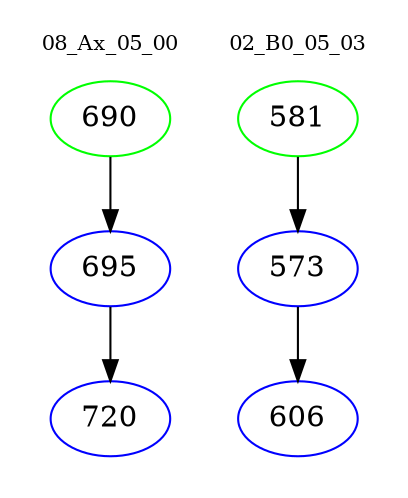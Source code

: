 digraph{
subgraph cluster_0 {
color = white
label = "08_Ax_05_00";
fontsize=10;
T0_690 [label="690", color="green"]
T0_690 -> T0_695 [color="black"]
T0_695 [label="695", color="blue"]
T0_695 -> T0_720 [color="black"]
T0_720 [label="720", color="blue"]
}
subgraph cluster_1 {
color = white
label = "02_B0_05_03";
fontsize=10;
T1_581 [label="581", color="green"]
T1_581 -> T1_573 [color="black"]
T1_573 [label="573", color="blue"]
T1_573 -> T1_606 [color="black"]
T1_606 [label="606", color="blue"]
}
}

